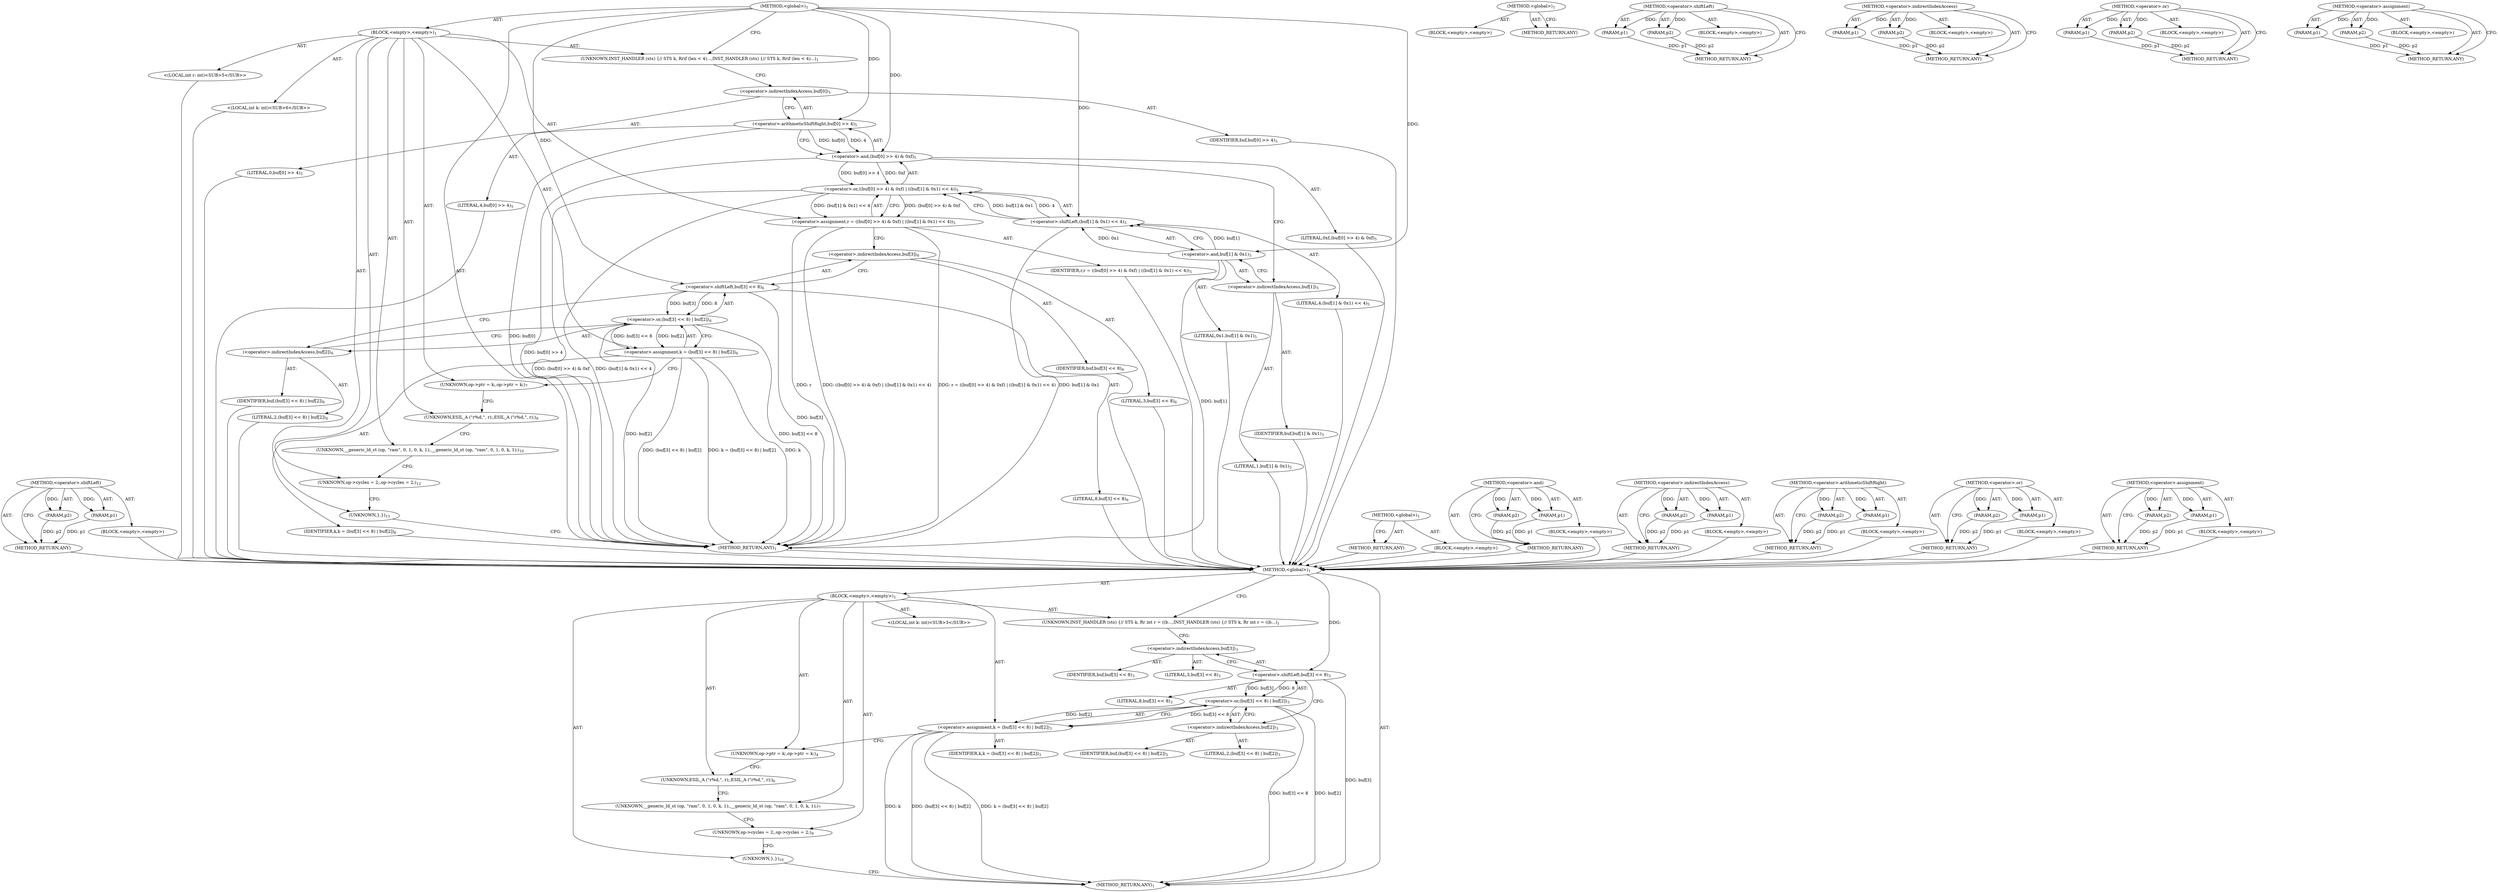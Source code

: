 digraph "&lt;operator&gt;.assignment" {
vulnerable_6 [label=<(METHOD,&lt;global&gt;)<SUB>1</SUB>>];
vulnerable_7 [label=<(BLOCK,&lt;empty&gt;,&lt;empty&gt;)<SUB>1</SUB>>];
vulnerable_8 [label=<(UNKNOWN,INST_HANDLER (sts) {	// STS k, Rr
 	int r = ((b...,INST_HANDLER (sts) {	// STS k, Rr
 	int r = ((b...)<SUB>1</SUB>>];
vulnerable_9 [label="<(LOCAL,int k: int)<SUB>3</SUB>>"];
vulnerable_10 [label=<(&lt;operator&gt;.assignment,k = (buf[3] &lt;&lt; 8) | buf[2])<SUB>3</SUB>>];
vulnerable_11 [label=<(IDENTIFIER,k,k = (buf[3] &lt;&lt; 8) | buf[2])<SUB>3</SUB>>];
vulnerable_12 [label=<(&lt;operator&gt;.or,(buf[3] &lt;&lt; 8) | buf[2])<SUB>3</SUB>>];
vulnerable_13 [label=<(&lt;operator&gt;.shiftLeft,buf[3] &lt;&lt; 8)<SUB>3</SUB>>];
vulnerable_14 [label=<(&lt;operator&gt;.indirectIndexAccess,buf[3])<SUB>3</SUB>>];
vulnerable_15 [label=<(IDENTIFIER,buf,buf[3] &lt;&lt; 8)<SUB>3</SUB>>];
vulnerable_16 [label=<(LITERAL,3,buf[3] &lt;&lt; 8)<SUB>3</SUB>>];
vulnerable_17 [label=<(LITERAL,8,buf[3] &lt;&lt; 8)<SUB>3</SUB>>];
vulnerable_18 [label=<(&lt;operator&gt;.indirectIndexAccess,buf[2])<SUB>3</SUB>>];
vulnerable_19 [label=<(IDENTIFIER,buf,(buf[3] &lt;&lt; 8) | buf[2])<SUB>3</SUB>>];
vulnerable_20 [label=<(LITERAL,2,(buf[3] &lt;&lt; 8) | buf[2])<SUB>3</SUB>>];
vulnerable_21 [label=<(UNKNOWN,op-&gt;ptr = k;,op-&gt;ptr = k;)<SUB>4</SUB>>];
vulnerable_22 [label=<(UNKNOWN,ESIL_A (&quot;r%d,&quot;, r);,ESIL_A (&quot;r%d,&quot;, r);)<SUB>6</SUB>>];
vulnerable_23 [label=<(UNKNOWN,__generic_ld_st (op, &quot;ram&quot;, 0, 1, 0, k, 1);,__generic_ld_st (op, &quot;ram&quot;, 0, 1, 0, k, 1);)<SUB>7</SUB>>];
vulnerable_24 [label=<(UNKNOWN,op-&gt;cycles = 2;,op-&gt;cycles = 2;)<SUB>9</SUB>>];
vulnerable_25 [label=<(UNKNOWN,},})<SUB>10</SUB>>];
vulnerable_26 [label=<(METHOD_RETURN,ANY)<SUB>1</SUB>>];
vulnerable_33 [label=<(METHOD,&lt;global&gt;)<SUB>1</SUB>>];
vulnerable_34 [label=<(BLOCK,&lt;empty&gt;,&lt;empty&gt;)>];
vulnerable_35 [label=<(METHOD_RETURN,ANY)>];
vulnerable_49 [label=<(METHOD,&lt;operator&gt;.shiftLeft)>];
vulnerable_50 [label=<(PARAM,p1)>];
vulnerable_51 [label=<(PARAM,p2)>];
vulnerable_52 [label=<(BLOCK,&lt;empty&gt;,&lt;empty&gt;)>];
vulnerable_53 [label=<(METHOD_RETURN,ANY)>];
vulnerable_54 [label=<(METHOD,&lt;operator&gt;.indirectIndexAccess)>];
vulnerable_55 [label=<(PARAM,p1)>];
vulnerable_56 [label=<(PARAM,p2)>];
vulnerable_57 [label=<(BLOCK,&lt;empty&gt;,&lt;empty&gt;)>];
vulnerable_58 [label=<(METHOD_RETURN,ANY)>];
vulnerable_44 [label=<(METHOD,&lt;operator&gt;.or)>];
vulnerable_45 [label=<(PARAM,p1)>];
vulnerable_46 [label=<(PARAM,p2)>];
vulnerable_47 [label=<(BLOCK,&lt;empty&gt;,&lt;empty&gt;)>];
vulnerable_48 [label=<(METHOD_RETURN,ANY)>];
vulnerable_39 [label=<(METHOD,&lt;operator&gt;.assignment)>];
vulnerable_40 [label=<(PARAM,p1)>];
vulnerable_41 [label=<(PARAM,p2)>];
vulnerable_42 [label=<(BLOCK,&lt;empty&gt;,&lt;empty&gt;)>];
vulnerable_43 [label=<(METHOD_RETURN,ANY)>];
fixed_82 [label=<(METHOD,&lt;operator&gt;.shiftLeft)>];
fixed_83 [label=<(PARAM,p1)>];
fixed_84 [label=<(PARAM,p2)>];
fixed_85 [label=<(BLOCK,&lt;empty&gt;,&lt;empty&gt;)>];
fixed_86 [label=<(METHOD_RETURN,ANY)>];
fixed_6 [label=<(METHOD,&lt;global&gt;)<SUB>1</SUB>>];
fixed_7 [label=<(BLOCK,&lt;empty&gt;,&lt;empty&gt;)<SUB>1</SUB>>];
fixed_8 [label=<(UNKNOWN,INST_HANDLER (sts) {	// STS k, Rr
	if (len &lt; 4)...,INST_HANDLER (sts) {	// STS k, Rr
	if (len &lt; 4)...)<SUB>1</SUB>>];
fixed_9 [label="<(LOCAL,int r: int)<SUB>5</SUB>>"];
fixed_10 [label=<(&lt;operator&gt;.assignment,r = ((buf[0] &gt;&gt; 4) &amp; 0xf) | ((buf[1] &amp; 0x1) &lt;&lt; 4))<SUB>5</SUB>>];
fixed_11 [label=<(IDENTIFIER,r,r = ((buf[0] &gt;&gt; 4) &amp; 0xf) | ((buf[1] &amp; 0x1) &lt;&lt; 4))<SUB>5</SUB>>];
fixed_12 [label=<(&lt;operator&gt;.or,((buf[0] &gt;&gt; 4) &amp; 0xf) | ((buf[1] &amp; 0x1) &lt;&lt; 4))<SUB>5</SUB>>];
fixed_13 [label=<(&lt;operator&gt;.and,(buf[0] &gt;&gt; 4) &amp; 0xf)<SUB>5</SUB>>];
fixed_14 [label=<(&lt;operator&gt;.arithmeticShiftRight,buf[0] &gt;&gt; 4)<SUB>5</SUB>>];
fixed_15 [label=<(&lt;operator&gt;.indirectIndexAccess,buf[0])<SUB>5</SUB>>];
fixed_16 [label=<(IDENTIFIER,buf,buf[0] &gt;&gt; 4)<SUB>5</SUB>>];
fixed_17 [label=<(LITERAL,0,buf[0] &gt;&gt; 4)<SUB>5</SUB>>];
fixed_18 [label=<(LITERAL,4,buf[0] &gt;&gt; 4)<SUB>5</SUB>>];
fixed_19 [label=<(LITERAL,0xf,(buf[0] &gt;&gt; 4) &amp; 0xf)<SUB>5</SUB>>];
fixed_20 [label=<(&lt;operator&gt;.shiftLeft,(buf[1] &amp; 0x1) &lt;&lt; 4)<SUB>5</SUB>>];
fixed_21 [label=<(&lt;operator&gt;.and,buf[1] &amp; 0x1)<SUB>5</SUB>>];
fixed_22 [label=<(&lt;operator&gt;.indirectIndexAccess,buf[1])<SUB>5</SUB>>];
fixed_23 [label=<(IDENTIFIER,buf,buf[1] &amp; 0x1)<SUB>5</SUB>>];
fixed_24 [label=<(LITERAL,1,buf[1] &amp; 0x1)<SUB>5</SUB>>];
fixed_25 [label=<(LITERAL,0x1,buf[1] &amp; 0x1)<SUB>5</SUB>>];
fixed_26 [label=<(LITERAL,4,(buf[1] &amp; 0x1) &lt;&lt; 4)<SUB>5</SUB>>];
fixed_27 [label="<(LOCAL,int k: int)<SUB>6</SUB>>"];
fixed_28 [label=<(&lt;operator&gt;.assignment,k = (buf[3] &lt;&lt; 8) | buf[2])<SUB>6</SUB>>];
fixed_29 [label=<(IDENTIFIER,k,k = (buf[3] &lt;&lt; 8) | buf[2])<SUB>6</SUB>>];
fixed_30 [label=<(&lt;operator&gt;.or,(buf[3] &lt;&lt; 8) | buf[2])<SUB>6</SUB>>];
fixed_31 [label=<(&lt;operator&gt;.shiftLeft,buf[3] &lt;&lt; 8)<SUB>6</SUB>>];
fixed_32 [label=<(&lt;operator&gt;.indirectIndexAccess,buf[3])<SUB>6</SUB>>];
fixed_33 [label=<(IDENTIFIER,buf,buf[3] &lt;&lt; 8)<SUB>6</SUB>>];
fixed_34 [label=<(LITERAL,3,buf[3] &lt;&lt; 8)<SUB>6</SUB>>];
fixed_35 [label=<(LITERAL,8,buf[3] &lt;&lt; 8)<SUB>6</SUB>>];
fixed_36 [label=<(&lt;operator&gt;.indirectIndexAccess,buf[2])<SUB>6</SUB>>];
fixed_37 [label=<(IDENTIFIER,buf,(buf[3] &lt;&lt; 8) | buf[2])<SUB>6</SUB>>];
fixed_38 [label=<(LITERAL,2,(buf[3] &lt;&lt; 8) | buf[2])<SUB>6</SUB>>];
fixed_39 [label=<(UNKNOWN,op-&gt;ptr = k;,op-&gt;ptr = k;)<SUB>7</SUB>>];
fixed_40 [label=<(UNKNOWN,ESIL_A (&quot;r%d,&quot;, r);,ESIL_A (&quot;r%d,&quot;, r);)<SUB>9</SUB>>];
fixed_41 [label=<(UNKNOWN,__generic_ld_st (op, &quot;ram&quot;, 0, 1, 0, k, 1);,__generic_ld_st (op, &quot;ram&quot;, 0, 1, 0, k, 1);)<SUB>10</SUB>>];
fixed_42 [label=<(UNKNOWN,op-&gt;cycles = 2;,op-&gt;cycles = 2;)<SUB>12</SUB>>];
fixed_43 [label=<(UNKNOWN,},})<SUB>13</SUB>>];
fixed_44 [label=<(METHOD_RETURN,ANY)<SUB>1</SUB>>];
fixed_51 [label=<(METHOD,&lt;global&gt;)<SUB>1</SUB>>];
fixed_52 [label=<(BLOCK,&lt;empty&gt;,&lt;empty&gt;)>];
fixed_53 [label=<(METHOD_RETURN,ANY)>];
fixed_67 [label=<(METHOD,&lt;operator&gt;.and)>];
fixed_68 [label=<(PARAM,p1)>];
fixed_69 [label=<(PARAM,p2)>];
fixed_70 [label=<(BLOCK,&lt;empty&gt;,&lt;empty&gt;)>];
fixed_71 [label=<(METHOD_RETURN,ANY)>];
fixed_77 [label=<(METHOD,&lt;operator&gt;.indirectIndexAccess)>];
fixed_78 [label=<(PARAM,p1)>];
fixed_79 [label=<(PARAM,p2)>];
fixed_80 [label=<(BLOCK,&lt;empty&gt;,&lt;empty&gt;)>];
fixed_81 [label=<(METHOD_RETURN,ANY)>];
fixed_72 [label=<(METHOD,&lt;operator&gt;.arithmeticShiftRight)>];
fixed_73 [label=<(PARAM,p1)>];
fixed_74 [label=<(PARAM,p2)>];
fixed_75 [label=<(BLOCK,&lt;empty&gt;,&lt;empty&gt;)>];
fixed_76 [label=<(METHOD_RETURN,ANY)>];
fixed_62 [label=<(METHOD,&lt;operator&gt;.or)>];
fixed_63 [label=<(PARAM,p1)>];
fixed_64 [label=<(PARAM,p2)>];
fixed_65 [label=<(BLOCK,&lt;empty&gt;,&lt;empty&gt;)>];
fixed_66 [label=<(METHOD_RETURN,ANY)>];
fixed_57 [label=<(METHOD,&lt;operator&gt;.assignment)>];
fixed_58 [label=<(PARAM,p1)>];
fixed_59 [label=<(PARAM,p2)>];
fixed_60 [label=<(BLOCK,&lt;empty&gt;,&lt;empty&gt;)>];
fixed_61 [label=<(METHOD_RETURN,ANY)>];
vulnerable_6 -> vulnerable_7  [key=0, label="AST: "];
vulnerable_6 -> vulnerable_26  [key=0, label="AST: "];
vulnerable_6 -> vulnerable_8  [key=0, label="CFG: "];
vulnerable_6 -> vulnerable_13  [key=0, label="DDG: "];
vulnerable_7 -> vulnerable_8  [key=0, label="AST: "];
vulnerable_7 -> vulnerable_9  [key=0, label="AST: "];
vulnerable_7 -> vulnerable_10  [key=0, label="AST: "];
vulnerable_7 -> vulnerable_21  [key=0, label="AST: "];
vulnerable_7 -> vulnerable_22  [key=0, label="AST: "];
vulnerable_7 -> vulnerable_23  [key=0, label="AST: "];
vulnerable_7 -> vulnerable_24  [key=0, label="AST: "];
vulnerable_7 -> vulnerable_25  [key=0, label="AST: "];
vulnerable_8 -> vulnerable_14  [key=0, label="CFG: "];
vulnerable_10 -> vulnerable_11  [key=0, label="AST: "];
vulnerable_10 -> vulnerable_12  [key=0, label="AST: "];
vulnerable_10 -> vulnerable_21  [key=0, label="CFG: "];
vulnerable_10 -> vulnerable_26  [key=0, label="DDG: k"];
vulnerable_10 -> vulnerable_26  [key=1, label="DDG: (buf[3] &lt;&lt; 8) | buf[2]"];
vulnerable_10 -> vulnerable_26  [key=2, label="DDG: k = (buf[3] &lt;&lt; 8) | buf[2]"];
vulnerable_12 -> vulnerable_13  [key=0, label="AST: "];
vulnerable_12 -> vulnerable_18  [key=0, label="AST: "];
vulnerable_12 -> vulnerable_10  [key=0, label="CFG: "];
vulnerable_12 -> vulnerable_10  [key=1, label="DDG: buf[3] &lt;&lt; 8"];
vulnerable_12 -> vulnerable_10  [key=2, label="DDG: buf[2]"];
vulnerable_12 -> vulnerable_26  [key=0, label="DDG: buf[3] &lt;&lt; 8"];
vulnerable_12 -> vulnerable_26  [key=1, label="DDG: buf[2]"];
vulnerable_13 -> vulnerable_14  [key=0, label="AST: "];
vulnerable_13 -> vulnerable_17  [key=0, label="AST: "];
vulnerable_13 -> vulnerable_18  [key=0, label="CFG: "];
vulnerable_13 -> vulnerable_26  [key=0, label="DDG: buf[3]"];
vulnerable_13 -> vulnerable_12  [key=0, label="DDG: buf[3]"];
vulnerable_13 -> vulnerable_12  [key=1, label="DDG: 8"];
vulnerable_14 -> vulnerable_15  [key=0, label="AST: "];
vulnerable_14 -> vulnerable_16  [key=0, label="AST: "];
vulnerable_14 -> vulnerable_13  [key=0, label="CFG: "];
vulnerable_18 -> vulnerable_19  [key=0, label="AST: "];
vulnerable_18 -> vulnerable_20  [key=0, label="AST: "];
vulnerable_18 -> vulnerable_12  [key=0, label="CFG: "];
vulnerable_21 -> vulnerable_22  [key=0, label="CFG: "];
vulnerable_22 -> vulnerable_23  [key=0, label="CFG: "];
vulnerable_23 -> vulnerable_24  [key=0, label="CFG: "];
vulnerable_24 -> vulnerable_25  [key=0, label="CFG: "];
vulnerable_25 -> vulnerable_26  [key=0, label="CFG: "];
vulnerable_33 -> vulnerable_34  [key=0, label="AST: "];
vulnerable_33 -> vulnerable_35  [key=0, label="AST: "];
vulnerable_33 -> vulnerable_35  [key=1, label="CFG: "];
vulnerable_49 -> vulnerable_50  [key=0, label="AST: "];
vulnerable_49 -> vulnerable_50  [key=1, label="DDG: "];
vulnerable_49 -> vulnerable_52  [key=0, label="AST: "];
vulnerable_49 -> vulnerable_51  [key=0, label="AST: "];
vulnerable_49 -> vulnerable_51  [key=1, label="DDG: "];
vulnerable_49 -> vulnerable_53  [key=0, label="AST: "];
vulnerable_49 -> vulnerable_53  [key=1, label="CFG: "];
vulnerable_50 -> vulnerable_53  [key=0, label="DDG: p1"];
vulnerable_51 -> vulnerable_53  [key=0, label="DDG: p2"];
vulnerable_54 -> vulnerable_55  [key=0, label="AST: "];
vulnerable_54 -> vulnerable_55  [key=1, label="DDG: "];
vulnerable_54 -> vulnerable_57  [key=0, label="AST: "];
vulnerable_54 -> vulnerable_56  [key=0, label="AST: "];
vulnerable_54 -> vulnerable_56  [key=1, label="DDG: "];
vulnerable_54 -> vulnerable_58  [key=0, label="AST: "];
vulnerable_54 -> vulnerable_58  [key=1, label="CFG: "];
vulnerable_55 -> vulnerable_58  [key=0, label="DDG: p1"];
vulnerable_56 -> vulnerable_58  [key=0, label="DDG: p2"];
vulnerable_44 -> vulnerable_45  [key=0, label="AST: "];
vulnerable_44 -> vulnerable_45  [key=1, label="DDG: "];
vulnerable_44 -> vulnerable_47  [key=0, label="AST: "];
vulnerable_44 -> vulnerable_46  [key=0, label="AST: "];
vulnerable_44 -> vulnerable_46  [key=1, label="DDG: "];
vulnerable_44 -> vulnerable_48  [key=0, label="AST: "];
vulnerable_44 -> vulnerable_48  [key=1, label="CFG: "];
vulnerable_45 -> vulnerable_48  [key=0, label="DDG: p1"];
vulnerable_46 -> vulnerable_48  [key=0, label="DDG: p2"];
vulnerable_39 -> vulnerable_40  [key=0, label="AST: "];
vulnerable_39 -> vulnerable_40  [key=1, label="DDG: "];
vulnerable_39 -> vulnerable_42  [key=0, label="AST: "];
vulnerable_39 -> vulnerable_41  [key=0, label="AST: "];
vulnerable_39 -> vulnerable_41  [key=1, label="DDG: "];
vulnerable_39 -> vulnerable_43  [key=0, label="AST: "];
vulnerable_39 -> vulnerable_43  [key=1, label="CFG: "];
vulnerable_40 -> vulnerable_43  [key=0, label="DDG: p1"];
vulnerable_41 -> vulnerable_43  [key=0, label="DDG: p2"];
fixed_82 -> fixed_83  [key=0, label="AST: "];
fixed_82 -> fixed_83  [key=1, label="DDG: "];
fixed_82 -> fixed_85  [key=0, label="AST: "];
fixed_82 -> fixed_84  [key=0, label="AST: "];
fixed_82 -> fixed_84  [key=1, label="DDG: "];
fixed_82 -> fixed_86  [key=0, label="AST: "];
fixed_82 -> fixed_86  [key=1, label="CFG: "];
fixed_83 -> fixed_86  [key=0, label="DDG: p1"];
fixed_84 -> fixed_86  [key=0, label="DDG: p2"];
fixed_85 -> vulnerable_6  [key=0];
fixed_86 -> vulnerable_6  [key=0];
fixed_6 -> fixed_7  [key=0, label="AST: "];
fixed_6 -> fixed_44  [key=0, label="AST: "];
fixed_6 -> fixed_8  [key=0, label="CFG: "];
fixed_6 -> fixed_13  [key=0, label="DDG: "];
fixed_6 -> fixed_20  [key=0, label="DDG: "];
fixed_6 -> fixed_31  [key=0, label="DDG: "];
fixed_6 -> fixed_14  [key=0, label="DDG: "];
fixed_6 -> fixed_21  [key=0, label="DDG: "];
fixed_7 -> fixed_8  [key=0, label="AST: "];
fixed_7 -> fixed_9  [key=0, label="AST: "];
fixed_7 -> fixed_10  [key=0, label="AST: "];
fixed_7 -> fixed_27  [key=0, label="AST: "];
fixed_7 -> fixed_28  [key=0, label="AST: "];
fixed_7 -> fixed_39  [key=0, label="AST: "];
fixed_7 -> fixed_40  [key=0, label="AST: "];
fixed_7 -> fixed_41  [key=0, label="AST: "];
fixed_7 -> fixed_42  [key=0, label="AST: "];
fixed_7 -> fixed_43  [key=0, label="AST: "];
fixed_8 -> fixed_15  [key=0, label="CFG: "];
fixed_9 -> vulnerable_6  [key=0];
fixed_10 -> fixed_11  [key=0, label="AST: "];
fixed_10 -> fixed_12  [key=0, label="AST: "];
fixed_10 -> fixed_32  [key=0, label="CFG: "];
fixed_10 -> fixed_44  [key=0, label="DDG: r"];
fixed_10 -> fixed_44  [key=1, label="DDG: ((buf[0] &gt;&gt; 4) &amp; 0xf) | ((buf[1] &amp; 0x1) &lt;&lt; 4)"];
fixed_10 -> fixed_44  [key=2, label="DDG: r = ((buf[0] &gt;&gt; 4) &amp; 0xf) | ((buf[1] &amp; 0x1) &lt;&lt; 4)"];
fixed_11 -> vulnerable_6  [key=0];
fixed_12 -> fixed_13  [key=0, label="AST: "];
fixed_12 -> fixed_20  [key=0, label="AST: "];
fixed_12 -> fixed_10  [key=0, label="CFG: "];
fixed_12 -> fixed_10  [key=1, label="DDG: (buf[0] &gt;&gt; 4) &amp; 0xf"];
fixed_12 -> fixed_10  [key=2, label="DDG: (buf[1] &amp; 0x1) &lt;&lt; 4"];
fixed_12 -> fixed_44  [key=0, label="DDG: (buf[0] &gt;&gt; 4) &amp; 0xf"];
fixed_12 -> fixed_44  [key=1, label="DDG: (buf[1] &amp; 0x1) &lt;&lt; 4"];
fixed_13 -> fixed_14  [key=0, label="AST: "];
fixed_13 -> fixed_19  [key=0, label="AST: "];
fixed_13 -> fixed_22  [key=0, label="CFG: "];
fixed_13 -> fixed_44  [key=0, label="DDG: buf[0] &gt;&gt; 4"];
fixed_13 -> fixed_12  [key=0, label="DDG: buf[0] &gt;&gt; 4"];
fixed_13 -> fixed_12  [key=1, label="DDG: 0xf"];
fixed_14 -> fixed_15  [key=0, label="AST: "];
fixed_14 -> fixed_18  [key=0, label="AST: "];
fixed_14 -> fixed_13  [key=0, label="CFG: "];
fixed_14 -> fixed_13  [key=1, label="DDG: buf[0]"];
fixed_14 -> fixed_13  [key=2, label="DDG: 4"];
fixed_14 -> fixed_44  [key=0, label="DDG: buf[0]"];
fixed_15 -> fixed_16  [key=0, label="AST: "];
fixed_15 -> fixed_17  [key=0, label="AST: "];
fixed_15 -> fixed_14  [key=0, label="CFG: "];
fixed_16 -> vulnerable_6  [key=0];
fixed_17 -> vulnerable_6  [key=0];
fixed_18 -> vulnerable_6  [key=0];
fixed_19 -> vulnerable_6  [key=0];
fixed_20 -> fixed_21  [key=0, label="AST: "];
fixed_20 -> fixed_26  [key=0, label="AST: "];
fixed_20 -> fixed_12  [key=0, label="CFG: "];
fixed_20 -> fixed_12  [key=1, label="DDG: buf[1] &amp; 0x1"];
fixed_20 -> fixed_12  [key=2, label="DDG: 4"];
fixed_20 -> fixed_44  [key=0, label="DDG: buf[1] &amp; 0x1"];
fixed_21 -> fixed_22  [key=0, label="AST: "];
fixed_21 -> fixed_25  [key=0, label="AST: "];
fixed_21 -> fixed_20  [key=0, label="CFG: "];
fixed_21 -> fixed_20  [key=1, label="DDG: buf[1]"];
fixed_21 -> fixed_20  [key=2, label="DDG: 0x1"];
fixed_21 -> fixed_44  [key=0, label="DDG: buf[1]"];
fixed_22 -> fixed_23  [key=0, label="AST: "];
fixed_22 -> fixed_24  [key=0, label="AST: "];
fixed_22 -> fixed_21  [key=0, label="CFG: "];
fixed_23 -> vulnerable_6  [key=0];
fixed_24 -> vulnerable_6  [key=0];
fixed_25 -> vulnerable_6  [key=0];
fixed_26 -> vulnerable_6  [key=0];
fixed_27 -> vulnerable_6  [key=0];
fixed_28 -> fixed_29  [key=0, label="AST: "];
fixed_28 -> fixed_30  [key=0, label="AST: "];
fixed_28 -> fixed_39  [key=0, label="CFG: "];
fixed_28 -> fixed_44  [key=0, label="DDG: k"];
fixed_28 -> fixed_44  [key=1, label="DDG: (buf[3] &lt;&lt; 8) | buf[2]"];
fixed_28 -> fixed_44  [key=2, label="DDG: k = (buf[3] &lt;&lt; 8) | buf[2]"];
fixed_29 -> vulnerable_6  [key=0];
fixed_30 -> fixed_31  [key=0, label="AST: "];
fixed_30 -> fixed_36  [key=0, label="AST: "];
fixed_30 -> fixed_28  [key=0, label="CFG: "];
fixed_30 -> fixed_28  [key=1, label="DDG: buf[3] &lt;&lt; 8"];
fixed_30 -> fixed_28  [key=2, label="DDG: buf[2]"];
fixed_30 -> fixed_44  [key=0, label="DDG: buf[3] &lt;&lt; 8"];
fixed_30 -> fixed_44  [key=1, label="DDG: buf[2]"];
fixed_31 -> fixed_32  [key=0, label="AST: "];
fixed_31 -> fixed_35  [key=0, label="AST: "];
fixed_31 -> fixed_36  [key=0, label="CFG: "];
fixed_31 -> fixed_44  [key=0, label="DDG: buf[3]"];
fixed_31 -> fixed_30  [key=0, label="DDG: buf[3]"];
fixed_31 -> fixed_30  [key=1, label="DDG: 8"];
fixed_32 -> fixed_33  [key=0, label="AST: "];
fixed_32 -> fixed_34  [key=0, label="AST: "];
fixed_32 -> fixed_31  [key=0, label="CFG: "];
fixed_33 -> vulnerable_6  [key=0];
fixed_34 -> vulnerable_6  [key=0];
fixed_35 -> vulnerable_6  [key=0];
fixed_36 -> fixed_37  [key=0, label="AST: "];
fixed_36 -> fixed_38  [key=0, label="AST: "];
fixed_36 -> fixed_30  [key=0, label="CFG: "];
fixed_37 -> vulnerable_6  [key=0];
fixed_38 -> vulnerable_6  [key=0];
fixed_39 -> fixed_40  [key=0, label="CFG: "];
fixed_40 -> fixed_41  [key=0, label="CFG: "];
fixed_41 -> fixed_42  [key=0, label="CFG: "];
fixed_42 -> fixed_43  [key=0, label="CFG: "];
fixed_43 -> fixed_44  [key=0, label="CFG: "];
fixed_44 -> vulnerable_6  [key=0];
fixed_51 -> fixed_52  [key=0, label="AST: "];
fixed_51 -> fixed_53  [key=0, label="AST: "];
fixed_51 -> fixed_53  [key=1, label="CFG: "];
fixed_52 -> vulnerable_6  [key=0];
fixed_53 -> vulnerable_6  [key=0];
fixed_67 -> fixed_68  [key=0, label="AST: "];
fixed_67 -> fixed_68  [key=1, label="DDG: "];
fixed_67 -> fixed_70  [key=0, label="AST: "];
fixed_67 -> fixed_69  [key=0, label="AST: "];
fixed_67 -> fixed_69  [key=1, label="DDG: "];
fixed_67 -> fixed_71  [key=0, label="AST: "];
fixed_67 -> fixed_71  [key=1, label="CFG: "];
fixed_68 -> fixed_71  [key=0, label="DDG: p1"];
fixed_69 -> fixed_71  [key=0, label="DDG: p2"];
fixed_70 -> vulnerable_6  [key=0];
fixed_71 -> vulnerable_6  [key=0];
fixed_77 -> fixed_78  [key=0, label="AST: "];
fixed_77 -> fixed_78  [key=1, label="DDG: "];
fixed_77 -> fixed_80  [key=0, label="AST: "];
fixed_77 -> fixed_79  [key=0, label="AST: "];
fixed_77 -> fixed_79  [key=1, label="DDG: "];
fixed_77 -> fixed_81  [key=0, label="AST: "];
fixed_77 -> fixed_81  [key=1, label="CFG: "];
fixed_78 -> fixed_81  [key=0, label="DDG: p1"];
fixed_79 -> fixed_81  [key=0, label="DDG: p2"];
fixed_80 -> vulnerable_6  [key=0];
fixed_81 -> vulnerable_6  [key=0];
fixed_72 -> fixed_73  [key=0, label="AST: "];
fixed_72 -> fixed_73  [key=1, label="DDG: "];
fixed_72 -> fixed_75  [key=0, label="AST: "];
fixed_72 -> fixed_74  [key=0, label="AST: "];
fixed_72 -> fixed_74  [key=1, label="DDG: "];
fixed_72 -> fixed_76  [key=0, label="AST: "];
fixed_72 -> fixed_76  [key=1, label="CFG: "];
fixed_73 -> fixed_76  [key=0, label="DDG: p1"];
fixed_74 -> fixed_76  [key=0, label="DDG: p2"];
fixed_75 -> vulnerable_6  [key=0];
fixed_76 -> vulnerable_6  [key=0];
fixed_62 -> fixed_63  [key=0, label="AST: "];
fixed_62 -> fixed_63  [key=1, label="DDG: "];
fixed_62 -> fixed_65  [key=0, label="AST: "];
fixed_62 -> fixed_64  [key=0, label="AST: "];
fixed_62 -> fixed_64  [key=1, label="DDG: "];
fixed_62 -> fixed_66  [key=0, label="AST: "];
fixed_62 -> fixed_66  [key=1, label="CFG: "];
fixed_63 -> fixed_66  [key=0, label="DDG: p1"];
fixed_64 -> fixed_66  [key=0, label="DDG: p2"];
fixed_65 -> vulnerable_6  [key=0];
fixed_66 -> vulnerable_6  [key=0];
fixed_57 -> fixed_58  [key=0, label="AST: "];
fixed_57 -> fixed_58  [key=1, label="DDG: "];
fixed_57 -> fixed_60  [key=0, label="AST: "];
fixed_57 -> fixed_59  [key=0, label="AST: "];
fixed_57 -> fixed_59  [key=1, label="DDG: "];
fixed_57 -> fixed_61  [key=0, label="AST: "];
fixed_57 -> fixed_61  [key=1, label="CFG: "];
fixed_58 -> fixed_61  [key=0, label="DDG: p1"];
fixed_59 -> fixed_61  [key=0, label="DDG: p2"];
fixed_60 -> vulnerable_6  [key=0];
fixed_61 -> vulnerable_6  [key=0];
}
